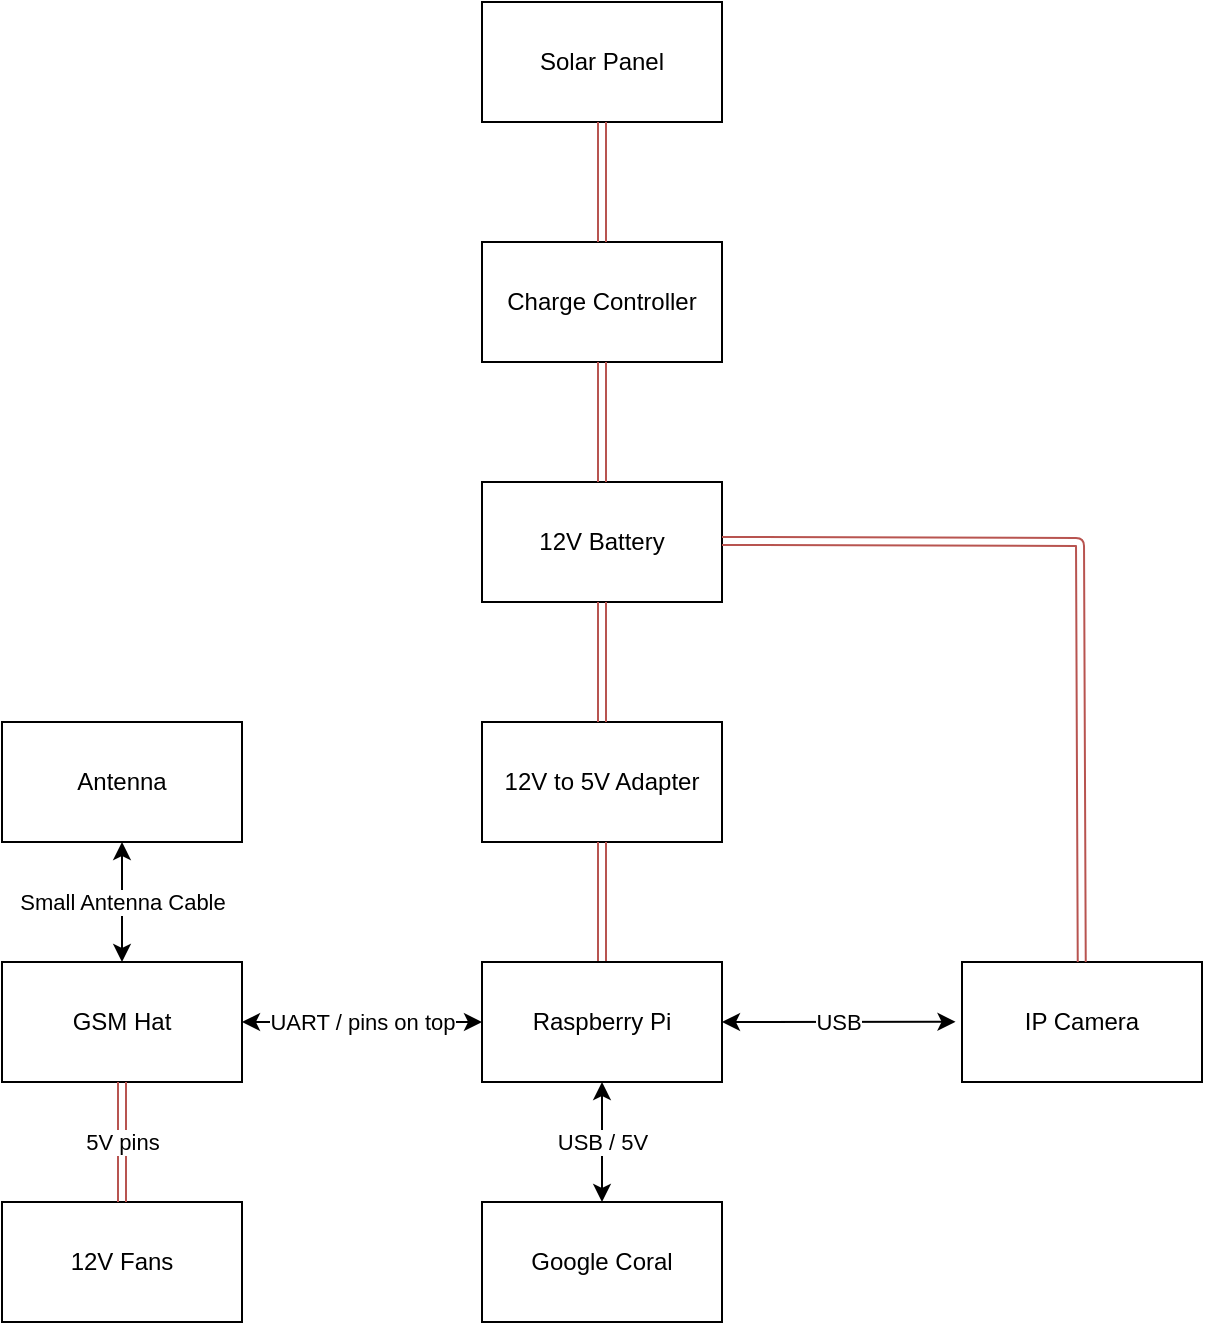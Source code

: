 <mxfile version="15.2.7"><diagram id="7xvpzix856OiVWyKN_0a" name="Page-1"><mxGraphModel dx="1422" dy="780" grid="1" gridSize="10" guides="1" tooltips="1" connect="1" arrows="1" fold="1" page="1" pageScale="1" pageWidth="850" pageHeight="1100" math="0" shadow="0"><root><mxCell id="0"/><mxCell id="1" parent="0"/><mxCell id="2Ln0RZMWEK_5_EUtBdRP-1" value="12V Battery" style="rounded=0;whiteSpace=wrap;html=1;" vertex="1" parent="1"><mxGeometry x="360" y="240" width="120" height="60" as="geometry"/></mxCell><mxCell id="2Ln0RZMWEK_5_EUtBdRP-2" value="Solar Panel" style="rounded=0;whiteSpace=wrap;html=1;" vertex="1" parent="1"><mxGeometry x="360" width="120" height="60" as="geometry"/></mxCell><mxCell id="2Ln0RZMWEK_5_EUtBdRP-3" value="Charge Controller" style="rounded=0;whiteSpace=wrap;html=1;" vertex="1" parent="1"><mxGeometry x="360" y="120" width="120" height="60" as="geometry"/></mxCell><mxCell id="2Ln0RZMWEK_5_EUtBdRP-4" value="" style="shape=link;html=1;entryX=0.5;entryY=1;entryDx=0;entryDy=0;exitX=0.5;exitY=0;exitDx=0;exitDy=0;fillColor=#f8cecc;strokeColor=#b85450;" edge="1" parent="1" source="2Ln0RZMWEK_5_EUtBdRP-3" target="2Ln0RZMWEK_5_EUtBdRP-2"><mxGeometry width="100" relative="1" as="geometry"><mxPoint x="410" y="280" as="sourcePoint"/><mxPoint x="510" y="280" as="targetPoint"/><Array as="points"/></mxGeometry></mxCell><mxCell id="2Ln0RZMWEK_5_EUtBdRP-5" value="12V to 5V Adapter" style="rounded=0;whiteSpace=wrap;html=1;" vertex="1" parent="1"><mxGeometry x="360" y="360" width="120" height="60" as="geometry"/></mxCell><mxCell id="2Ln0RZMWEK_5_EUtBdRP-6" value="" style="shape=link;html=1;exitX=0.5;exitY=1;exitDx=0;exitDy=0;entryX=0.5;entryY=0;entryDx=0;entryDy=0;fillColor=#f8cecc;strokeColor=#b85450;" edge="1" parent="1" source="2Ln0RZMWEK_5_EUtBdRP-5" target="2Ln0RZMWEK_5_EUtBdRP-7"><mxGeometry width="100" relative="1" as="geometry"><mxPoint x="400" y="580" as="sourcePoint"/><mxPoint x="340" y="560" as="targetPoint"/></mxGeometry></mxCell><mxCell id="2Ln0RZMWEK_5_EUtBdRP-7" value="&lt;div&gt;Raspberry Pi&lt;/div&gt;" style="rounded=0;whiteSpace=wrap;html=1;" vertex="1" parent="1"><mxGeometry x="360" y="480" width="120" height="60" as="geometry"/></mxCell><mxCell id="2Ln0RZMWEK_5_EUtBdRP-8" value="" style="shape=link;html=1;exitX=0.5;exitY=1;exitDx=0;exitDy=0;entryX=0.5;entryY=0;entryDx=0;entryDy=0;fillColor=#f8cecc;strokeColor=#b85450;" edge="1" parent="1" source="2Ln0RZMWEK_5_EUtBdRP-3" target="2Ln0RZMWEK_5_EUtBdRP-1"><mxGeometry width="100" relative="1" as="geometry"><mxPoint x="280" y="280" as="sourcePoint"/><mxPoint x="280" y="320" as="targetPoint"/><Array as="points"/></mxGeometry></mxCell><mxCell id="2Ln0RZMWEK_5_EUtBdRP-9" value="" style="shape=link;html=1;entryX=0.5;entryY=0;entryDx=0;entryDy=0;exitX=0.5;exitY=1;exitDx=0;exitDy=0;fillColor=#f8cecc;strokeColor=#b85450;" edge="1" parent="1" source="2Ln0RZMWEK_5_EUtBdRP-1" target="2Ln0RZMWEK_5_EUtBdRP-5"><mxGeometry width="100" relative="1" as="geometry"><mxPoint x="400" y="500" as="sourcePoint"/><mxPoint x="490" y="500" as="targetPoint"/></mxGeometry></mxCell><mxCell id="2Ln0RZMWEK_5_EUtBdRP-10" value="&lt;div&gt;IP Camera&lt;br&gt;&lt;/div&gt;" style="rounded=0;whiteSpace=wrap;html=1;" vertex="1" parent="1"><mxGeometry x="600" y="480" width="120" height="60" as="geometry"/></mxCell><mxCell id="2Ln0RZMWEK_5_EUtBdRP-11" value="GSM Hat" style="rounded=0;whiteSpace=wrap;html=1;" vertex="1" parent="1"><mxGeometry x="120" y="480" width="120" height="60" as="geometry"/></mxCell><mxCell id="2Ln0RZMWEK_5_EUtBdRP-12" value="Google Coral" style="rounded=0;whiteSpace=wrap;html=1;" vertex="1" parent="1"><mxGeometry x="360" y="600" width="120" height="60" as="geometry"/></mxCell><mxCell id="2Ln0RZMWEK_5_EUtBdRP-13" value="UART / pins on top" style="endArrow=classic;startArrow=classic;html=1;exitX=1;exitY=0.5;exitDx=0;exitDy=0;entryX=0;entryY=0.5;entryDx=0;entryDy=0;" edge="1" parent="1" source="2Ln0RZMWEK_5_EUtBdRP-11" target="2Ln0RZMWEK_5_EUtBdRP-7"><mxGeometry width="50" height="50" relative="1" as="geometry"><mxPoint x="370" y="550" as="sourcePoint"/><mxPoint x="420" y="500" as="targetPoint"/></mxGeometry></mxCell><mxCell id="2Ln0RZMWEK_5_EUtBdRP-14" value="USB" style="endArrow=classic;startArrow=classic;html=1;exitX=1;exitY=0.5;exitDx=0;exitDy=0;entryX=-0.027;entryY=0.498;entryDx=0;entryDy=0;entryPerimeter=0;" edge="1" parent="1" source="2Ln0RZMWEK_5_EUtBdRP-7" target="2Ln0RZMWEK_5_EUtBdRP-10"><mxGeometry width="50" height="50" relative="1" as="geometry"><mxPoint x="370" y="550" as="sourcePoint"/><mxPoint x="420" y="500" as="targetPoint"/></mxGeometry></mxCell><mxCell id="2Ln0RZMWEK_5_EUtBdRP-15" value="USB / 5V" style="endArrow=classic;startArrow=classic;html=1;entryX=0.5;entryY=1;entryDx=0;entryDy=0;exitX=0.5;exitY=0;exitDx=0;exitDy=0;" edge="1" parent="1" source="2Ln0RZMWEK_5_EUtBdRP-12" target="2Ln0RZMWEK_5_EUtBdRP-7"><mxGeometry width="50" height="50" relative="1" as="geometry"><mxPoint x="400" y="690" as="sourcePoint"/><mxPoint x="420" y="500" as="targetPoint"/></mxGeometry></mxCell><mxCell id="2Ln0RZMWEK_5_EUtBdRP-16" value="&lt;div&gt;12V Fans&lt;br&gt;&lt;/div&gt;" style="rounded=0;whiteSpace=wrap;html=1;" vertex="1" parent="1"><mxGeometry x="120" y="600" width="120" height="60" as="geometry"/></mxCell><mxCell id="2Ln0RZMWEK_5_EUtBdRP-17" value="5V pins" style="shape=link;html=1;entryX=0.5;entryY=0;entryDx=0;entryDy=0;exitX=0.5;exitY=1;exitDx=0;exitDy=0;fillColor=#f8cecc;strokeColor=#b85450;" edge="1" parent="1" source="2Ln0RZMWEK_5_EUtBdRP-11" target="2Ln0RZMWEK_5_EUtBdRP-16"><mxGeometry width="100" relative="1" as="geometry"><mxPoint x="140" y="490" as="sourcePoint"/><mxPoint x="240" y="490" as="targetPoint"/></mxGeometry></mxCell><mxCell id="2Ln0RZMWEK_5_EUtBdRP-18" value="Antenna" style="rounded=0;whiteSpace=wrap;html=1;" vertex="1" parent="1"><mxGeometry x="120" y="360" width="120" height="60" as="geometry"/></mxCell><mxCell id="2Ln0RZMWEK_5_EUtBdRP-19" value="Small Antenna Cable" style="endArrow=classic;startArrow=classic;html=1;exitX=0.5;exitY=0;exitDx=0;exitDy=0;entryX=0.5;entryY=1;entryDx=0;entryDy=0;" edge="1" parent="1" source="2Ln0RZMWEK_5_EUtBdRP-11" target="2Ln0RZMWEK_5_EUtBdRP-18"><mxGeometry width="50" height="50" relative="1" as="geometry"><mxPoint x="300" y="440" as="sourcePoint"/><mxPoint x="350" y="390" as="targetPoint"/></mxGeometry></mxCell><mxCell id="2Ln0RZMWEK_5_EUtBdRP-20" value="" style="shape=link;html=1;fillColor=#f8cecc;strokeColor=#b85450;" edge="1" parent="1" target="2Ln0RZMWEK_5_EUtBdRP-10"><mxGeometry width="100" relative="1" as="geometry"><mxPoint x="480" y="269.5" as="sourcePoint"/><mxPoint x="580" y="269.5" as="targetPoint"/><Array as="points"><mxPoint x="659" y="270"/></Array></mxGeometry></mxCell></root></mxGraphModel></diagram></mxfile>